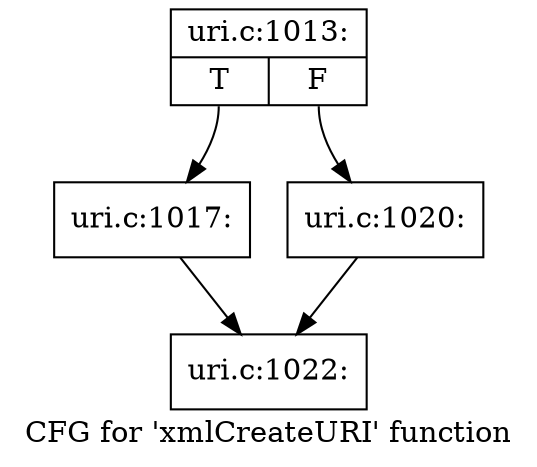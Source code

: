 digraph "CFG for 'xmlCreateURI' function" {
	label="CFG for 'xmlCreateURI' function";

	Node0x5561d673cec0 [shape=record,label="{uri.c:1013:|{<s0>T|<s1>F}}"];
	Node0x5561d673cec0:s0 -> Node0x5561d673da90;
	Node0x5561d673cec0:s1 -> Node0x5561d673dae0;
	Node0x5561d673da90 [shape=record,label="{uri.c:1017:}"];
	Node0x5561d673da90 -> Node0x5561d673d0b0;
	Node0x5561d673dae0 [shape=record,label="{uri.c:1020:}"];
	Node0x5561d673dae0 -> Node0x5561d673d0b0;
	Node0x5561d673d0b0 [shape=record,label="{uri.c:1022:}"];
}
